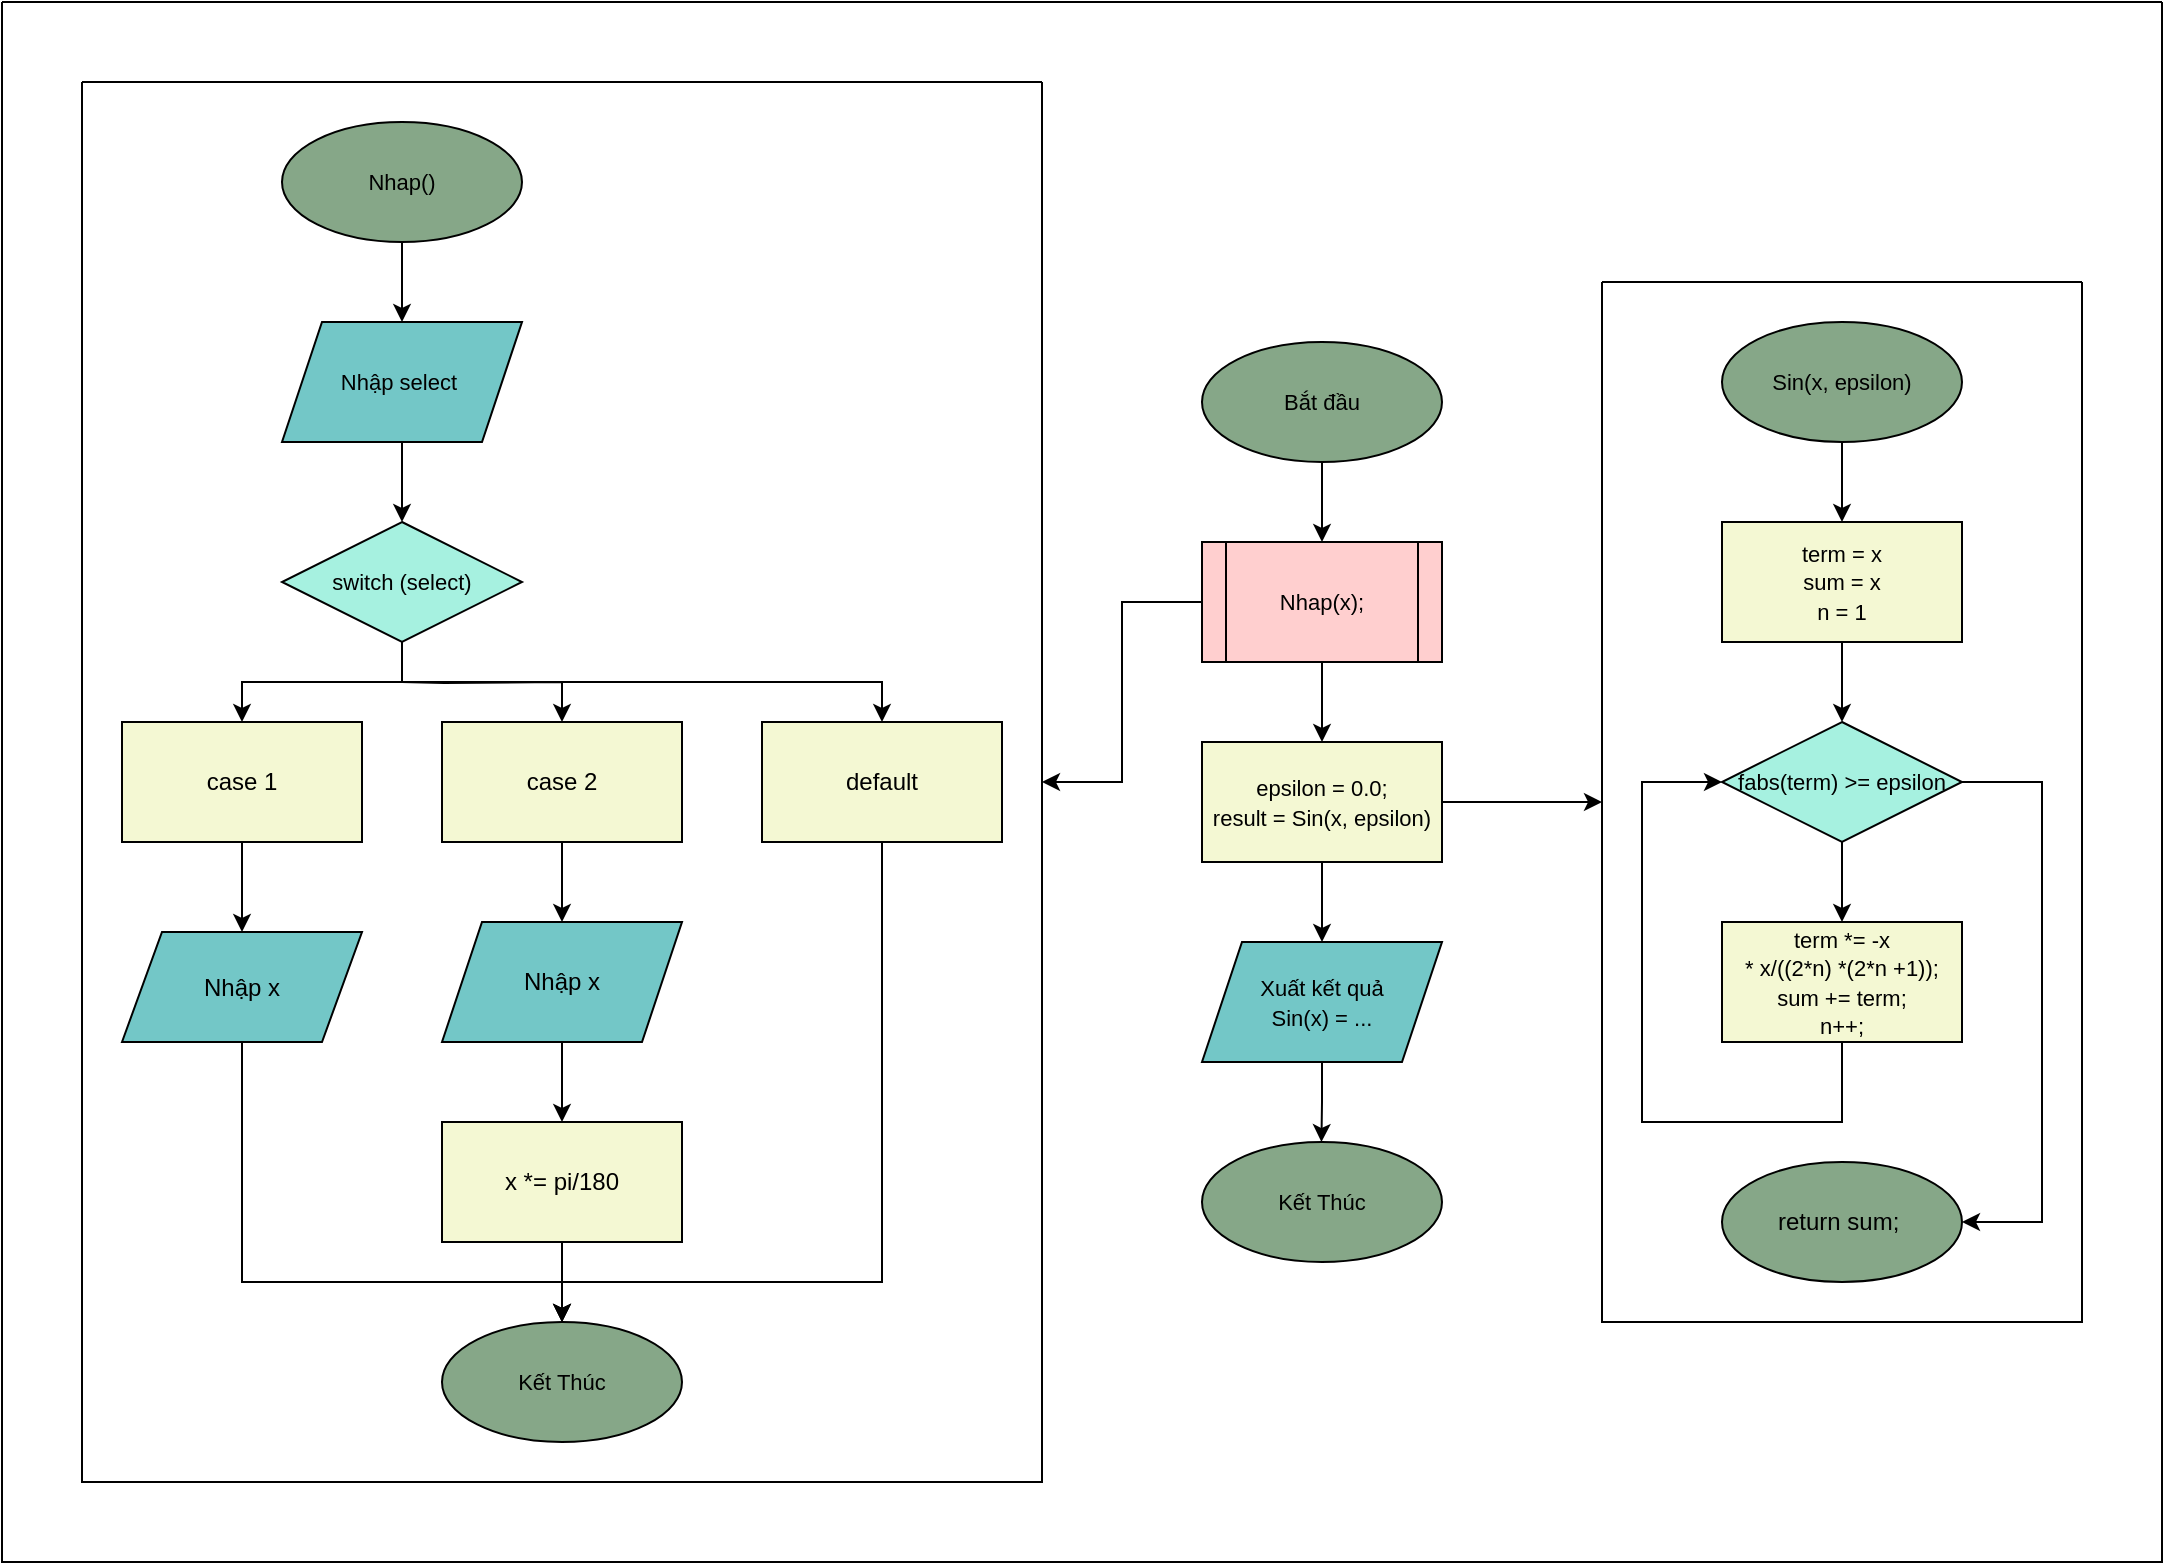 <mxfile version="26.0.16">
  <diagram id="C5RBs43oDa-KdzZeNtuy" name="Page-1">
    <mxGraphModel dx="1674" dy="837" grid="1" gridSize="10" guides="1" tooltips="1" connect="1" arrows="1" fold="1" page="1" pageScale="1" pageWidth="827" pageHeight="1169" math="0" shadow="0">
      <root>
        <mxCell id="WIyWlLk6GJQsqaUBKTNV-0" />
        <mxCell id="WIyWlLk6GJQsqaUBKTNV-1" parent="WIyWlLk6GJQsqaUBKTNV-0" />
        <mxCell id="sSkJR9nUIrRK-KmC8M2a-9" style="edgeStyle=orthogonalEdgeStyle;rounded=0;orthogonalLoop=1;jettySize=auto;html=1;exitX=0;exitY=0.5;exitDx=0;exitDy=0;" edge="1" parent="WIyWlLk6GJQsqaUBKTNV-1" source="qVkOWVs69eYgjv4Qx2z5-2" target="sSkJR9nUIrRK-KmC8M2a-4">
          <mxGeometry relative="1" as="geometry" />
        </mxCell>
        <mxCell id="qVkOWVs69eYgjv4Qx2z5-13" style="edgeStyle=orthogonalEdgeStyle;rounded=0;orthogonalLoop=1;jettySize=auto;html=1;exitX=0.5;exitY=1;exitDx=0;exitDy=0;entryX=0.5;entryY=0;entryDx=0;entryDy=0;fontFamily=Helvetica;fontSize=12;fontColor=default;" parent="WIyWlLk6GJQsqaUBKTNV-1" source="qVkOWVs69eYgjv4Qx2z5-7" target="qVkOWVs69eYgjv4Qx2z5-8" edge="1">
          <mxGeometry relative="1" as="geometry" />
        </mxCell>
        <mxCell id="qVkOWVs69eYgjv4Qx2z5-7" value="&lt;font style=&quot;font-size: 11px;&quot;&gt;Nhap()&lt;/font&gt;" style="ellipse;whiteSpace=wrap;html=1;rounded=0;strokeColor=default;align=center;verticalAlign=middle;fontFamily=Helvetica;fontSize=12;fontColor=default;fillColor=light-dark(#86A788,var(--ge-dark-color, #121212));" parent="WIyWlLk6GJQsqaUBKTNV-1" vertex="1">
          <mxGeometry x="150" y="160" width="120" height="60" as="geometry" />
        </mxCell>
        <mxCell id="qVkOWVs69eYgjv4Qx2z5-15" style="edgeStyle=orthogonalEdgeStyle;rounded=0;orthogonalLoop=1;jettySize=auto;html=1;exitX=0.5;exitY=1;exitDx=0;exitDy=0;entryX=0.5;entryY=0;entryDx=0;entryDy=0;fontFamily=Helvetica;fontSize=12;fontColor=default;" parent="WIyWlLk6GJQsqaUBKTNV-1" source="qVkOWVs69eYgjv4Qx2z5-8" target="qVkOWVs69eYgjv4Qx2z5-14" edge="1">
          <mxGeometry relative="1" as="geometry" />
        </mxCell>
        <mxCell id="qVkOWVs69eYgjv4Qx2z5-8" value="&lt;font style=&quot;font-size: 11px;&quot;&gt;Nhập select&amp;nbsp;&lt;/font&gt;" style="shape=parallelogram;perimeter=parallelogramPerimeter;whiteSpace=wrap;html=1;fixedSize=1;rounded=0;strokeColor=default;align=center;verticalAlign=middle;fontFamily=Helvetica;fontSize=12;fontColor=default;fillColor=light-dark(#73C7C7,var(--ge-dark-color, #121212));" parent="WIyWlLk6GJQsqaUBKTNV-1" vertex="1">
          <mxGeometry x="150" y="260" width="120" height="60" as="geometry" />
        </mxCell>
        <mxCell id="qVkOWVs69eYgjv4Qx2z5-19" style="edgeStyle=orthogonalEdgeStyle;rounded=0;orthogonalLoop=1;jettySize=auto;html=1;exitX=0.5;exitY=1;exitDx=0;exitDy=0;entryX=0.5;entryY=0;entryDx=0;entryDy=0;fontFamily=Helvetica;fontSize=12;fontColor=default;" parent="WIyWlLk6GJQsqaUBKTNV-1" source="qVkOWVs69eYgjv4Qx2z5-14" target="qVkOWVs69eYgjv4Qx2z5-17" edge="1">
          <mxGeometry relative="1" as="geometry" />
        </mxCell>
        <mxCell id="qVkOWVs69eYgjv4Qx2z5-20" style="edgeStyle=orthogonalEdgeStyle;rounded=0;orthogonalLoop=1;jettySize=auto;html=1;fontFamily=Helvetica;fontSize=12;fontColor=default;" parent="WIyWlLk6GJQsqaUBKTNV-1" target="qVkOWVs69eYgjv4Qx2z5-18" edge="1">
          <mxGeometry relative="1" as="geometry">
            <mxPoint x="210" y="440" as="sourcePoint" />
          </mxGeometry>
        </mxCell>
        <mxCell id="qVkOWVs69eYgjv4Qx2z5-31" style="edgeStyle=orthogonalEdgeStyle;rounded=0;orthogonalLoop=1;jettySize=auto;html=1;exitX=0.5;exitY=1;exitDx=0;exitDy=0;fontFamily=Helvetica;fontSize=12;fontColor=default;" parent="WIyWlLk6GJQsqaUBKTNV-1" source="qVkOWVs69eYgjv4Qx2z5-14" target="qVkOWVs69eYgjv4Qx2z5-28" edge="1">
          <mxGeometry relative="1" as="geometry" />
        </mxCell>
        <mxCell id="qVkOWVs69eYgjv4Qx2z5-14" value="&lt;font style=&quot;font-size: 11px;&quot;&gt;switch (select)&lt;/font&gt;" style="rhombus;whiteSpace=wrap;html=1;rounded=0;strokeColor=default;align=center;verticalAlign=middle;fontFamily=Helvetica;fontSize=12;fontColor=default;fillColor=light-dark(#A6F1E0,var(--ge-dark-color, #121212));" parent="WIyWlLk6GJQsqaUBKTNV-1" vertex="1">
          <mxGeometry x="150" y="360" width="120" height="60" as="geometry" />
        </mxCell>
        <mxCell id="qVkOWVs69eYgjv4Qx2z5-16" style="edgeStyle=orthogonalEdgeStyle;rounded=0;orthogonalLoop=1;jettySize=auto;html=1;exitX=0.5;exitY=1;exitDx=0;exitDy=0;fontFamily=Helvetica;fontSize=12;fontColor=default;" parent="WIyWlLk6GJQsqaUBKTNV-1" source="qVkOWVs69eYgjv4Qx2z5-14" target="qVkOWVs69eYgjv4Qx2z5-14" edge="1">
          <mxGeometry relative="1" as="geometry" />
        </mxCell>
        <mxCell id="qVkOWVs69eYgjv4Qx2z5-24" style="edgeStyle=orthogonalEdgeStyle;rounded=0;orthogonalLoop=1;jettySize=auto;html=1;exitX=0.5;exitY=1;exitDx=0;exitDy=0;entryX=0.5;entryY=0;entryDx=0;entryDy=0;fontFamily=Helvetica;fontSize=12;fontColor=default;" parent="WIyWlLk6GJQsqaUBKTNV-1" source="qVkOWVs69eYgjv4Qx2z5-17" target="qVkOWVs69eYgjv4Qx2z5-22" edge="1">
          <mxGeometry relative="1" as="geometry" />
        </mxCell>
        <mxCell id="qVkOWVs69eYgjv4Qx2z5-17" value="case 1" style="rounded=0;whiteSpace=wrap;html=1;strokeColor=default;align=center;verticalAlign=middle;fontFamily=Helvetica;fontSize=12;fontColor=default;fillColor=light-dark(#F4F8D3,var(--ge-dark-color, #121212));" parent="WIyWlLk6GJQsqaUBKTNV-1" vertex="1">
          <mxGeometry x="70" y="460" width="120" height="60" as="geometry" />
        </mxCell>
        <mxCell id="qVkOWVs69eYgjv4Qx2z5-25" style="edgeStyle=orthogonalEdgeStyle;rounded=0;orthogonalLoop=1;jettySize=auto;html=1;exitX=0.5;exitY=1;exitDx=0;exitDy=0;entryX=0.5;entryY=0;entryDx=0;entryDy=0;fontFamily=Helvetica;fontSize=12;fontColor=default;" parent="WIyWlLk6GJQsqaUBKTNV-1" source="qVkOWVs69eYgjv4Qx2z5-18" target="qVkOWVs69eYgjv4Qx2z5-23" edge="1">
          <mxGeometry relative="1" as="geometry" />
        </mxCell>
        <mxCell id="qVkOWVs69eYgjv4Qx2z5-18" value="case 2" style="rounded=0;whiteSpace=wrap;html=1;strokeColor=default;align=center;verticalAlign=middle;fontFamily=Helvetica;fontSize=12;fontColor=default;fillColor=light-dark(#F4F8D3,#000000);" parent="WIyWlLk6GJQsqaUBKTNV-1" vertex="1">
          <mxGeometry x="230" y="460" width="120" height="60" as="geometry" />
        </mxCell>
        <mxCell id="qVkOWVs69eYgjv4Qx2z5-45" style="edgeStyle=orthogonalEdgeStyle;rounded=0;orthogonalLoop=1;jettySize=auto;html=1;exitX=0.5;exitY=1;exitDx=0;exitDy=0;entryX=0.5;entryY=0;entryDx=0;entryDy=0;fontFamily=Helvetica;fontSize=12;fontColor=default;" parent="WIyWlLk6GJQsqaUBKTNV-1" source="qVkOWVs69eYgjv4Qx2z5-22" target="qVkOWVs69eYgjv4Qx2z5-32" edge="1">
          <mxGeometry relative="1" as="geometry">
            <Array as="points">
              <mxPoint x="130" y="740" />
              <mxPoint x="290" y="740" />
            </Array>
          </mxGeometry>
        </mxCell>
        <mxCell id="qVkOWVs69eYgjv4Qx2z5-22" value="Nhập x" style="shape=parallelogram;perimeter=parallelogramPerimeter;whiteSpace=wrap;html=1;fixedSize=1;rounded=0;strokeColor=default;align=center;verticalAlign=middle;fontFamily=Helvetica;fontSize=12;fontColor=default;fillColor=light-dark(#73C7C7,#000000);" parent="WIyWlLk6GJQsqaUBKTNV-1" vertex="1">
          <mxGeometry x="70" y="565" width="120" height="55" as="geometry" />
        </mxCell>
        <mxCell id="qVkOWVs69eYgjv4Qx2z5-27" style="edgeStyle=orthogonalEdgeStyle;rounded=0;orthogonalLoop=1;jettySize=auto;html=1;exitX=0.5;exitY=1;exitDx=0;exitDy=0;entryX=0.5;entryY=0;entryDx=0;entryDy=0;fontFamily=Helvetica;fontSize=12;fontColor=default;" parent="WIyWlLk6GJQsqaUBKTNV-1" source="qVkOWVs69eYgjv4Qx2z5-23" target="qVkOWVs69eYgjv4Qx2z5-26" edge="1">
          <mxGeometry relative="1" as="geometry" />
        </mxCell>
        <mxCell id="qVkOWVs69eYgjv4Qx2z5-23" value="Nhập x" style="shape=parallelogram;perimeter=parallelogramPerimeter;whiteSpace=wrap;html=1;fixedSize=1;rounded=0;strokeColor=default;align=center;verticalAlign=middle;fontFamily=Helvetica;fontSize=12;fontColor=default;fillColor=light-dark(#73C7C7,#000000);" parent="WIyWlLk6GJQsqaUBKTNV-1" vertex="1">
          <mxGeometry x="230" y="560" width="120" height="60" as="geometry" />
        </mxCell>
        <mxCell id="qVkOWVs69eYgjv4Qx2z5-43" style="edgeStyle=orthogonalEdgeStyle;rounded=0;orthogonalLoop=1;jettySize=auto;html=1;exitX=0.5;exitY=1;exitDx=0;exitDy=0;entryX=0.5;entryY=0;entryDx=0;entryDy=0;fontFamily=Helvetica;fontSize=12;fontColor=default;" parent="WIyWlLk6GJQsqaUBKTNV-1" source="qVkOWVs69eYgjv4Qx2z5-26" target="qVkOWVs69eYgjv4Qx2z5-32" edge="1">
          <mxGeometry relative="1" as="geometry" />
        </mxCell>
        <mxCell id="qVkOWVs69eYgjv4Qx2z5-26" value="x *= pi/180" style="whiteSpace=wrap;html=1;rounded=0;strokeColor=default;align=center;verticalAlign=middle;fontFamily=Helvetica;fontSize=12;fontColor=default;fillColor=light-dark(#F4F8D3,#000000);" parent="WIyWlLk6GJQsqaUBKTNV-1" vertex="1">
          <mxGeometry x="230" y="660" width="120" height="60" as="geometry" />
        </mxCell>
        <mxCell id="qVkOWVs69eYgjv4Qx2z5-44" style="edgeStyle=orthogonalEdgeStyle;rounded=0;orthogonalLoop=1;jettySize=auto;html=1;exitX=0.5;exitY=1;exitDx=0;exitDy=0;entryX=0.5;entryY=0;entryDx=0;entryDy=0;fontFamily=Helvetica;fontSize=12;fontColor=default;" parent="WIyWlLk6GJQsqaUBKTNV-1" source="qVkOWVs69eYgjv4Qx2z5-28" target="qVkOWVs69eYgjv4Qx2z5-32" edge="1">
          <mxGeometry relative="1" as="geometry">
            <Array as="points">
              <mxPoint x="450" y="740" />
              <mxPoint x="290" y="740" />
            </Array>
          </mxGeometry>
        </mxCell>
        <mxCell id="qVkOWVs69eYgjv4Qx2z5-28" value="default" style="rounded=0;whiteSpace=wrap;html=1;strokeColor=default;align=center;verticalAlign=middle;fontFamily=Helvetica;fontSize=12;fontColor=default;fillColor=light-dark(#F4F8D3,#000000);" parent="WIyWlLk6GJQsqaUBKTNV-1" vertex="1">
          <mxGeometry x="390" y="460" width="120" height="60" as="geometry" />
        </mxCell>
        <mxCell id="qVkOWVs69eYgjv4Qx2z5-32" value="&lt;font style=&quot;font-size: 11px;&quot;&gt;Kết Thúc&lt;/font&gt;" style="ellipse;whiteSpace=wrap;html=1;fillColor=light-dark(#86A788,#000000);" parent="WIyWlLk6GJQsqaUBKTNV-1" vertex="1">
          <mxGeometry x="230" y="760" width="120" height="60" as="geometry" />
        </mxCell>
        <mxCell id="sSkJR9nUIrRK-KmC8M2a-4" value="" style="swimlane;startSize=0;" vertex="1" parent="WIyWlLk6GJQsqaUBKTNV-1">
          <mxGeometry x="50" y="140" width="480" height="700" as="geometry" />
        </mxCell>
        <mxCell id="sSkJR9nUIrRK-KmC8M2a-11" value="" style="swimlane;startSize=0;" vertex="1" parent="WIyWlLk6GJQsqaUBKTNV-1">
          <mxGeometry x="10" y="100" width="1080" height="780" as="geometry" />
        </mxCell>
        <mxCell id="NNOHxpy41D4RNwcs7YqX-10" style="edgeStyle=orthogonalEdgeStyle;rounded=0;orthogonalLoop=1;jettySize=auto;html=1;exitX=0.5;exitY=1;exitDx=0;exitDy=0;entryX=0.5;entryY=0;entryDx=0;entryDy=0;" parent="sSkJR9nUIrRK-KmC8M2a-11" source="NNOHxpy41D4RNwcs7YqX-1" edge="1">
          <mxGeometry relative="1" as="geometry">
            <mxPoint x="660" y="270" as="targetPoint" />
            <Array as="points">
              <mxPoint x="660" y="250" />
              <mxPoint x="660" y="250" />
            </Array>
          </mxGeometry>
        </mxCell>
        <mxCell id="NNOHxpy41D4RNwcs7YqX-1" value="&lt;font style=&quot;font-size: 11px;&quot;&gt;Bắt đầu&lt;/font&gt;" style="ellipse;whiteSpace=wrap;html=1;fillColor=light-dark(#86A788,#000000);" parent="sSkJR9nUIrRK-KmC8M2a-11" vertex="1">
          <mxGeometry x="600" y="170" width="120" height="60" as="geometry" />
        </mxCell>
        <mxCell id="TGARpY4S03guAWFJ-hCr-9" value="&lt;font style=&quot;font-size: 11px;&quot;&gt;Kết Thúc&lt;/font&gt;" style="ellipse;whiteSpace=wrap;html=1;fillColor=light-dark(#86A788,#000000);" parent="sSkJR9nUIrRK-KmC8M2a-11" vertex="1">
          <mxGeometry x="600" y="570" width="120" height="60" as="geometry" />
        </mxCell>
        <mxCell id="qVkOWVs69eYgjv4Qx2z5-5" style="edgeStyle=orthogonalEdgeStyle;rounded=0;orthogonalLoop=1;jettySize=auto;html=1;exitX=0.5;exitY=1;exitDx=0;exitDy=0;fontFamily=Helvetica;fontSize=12;fontColor=default;" parent="sSkJR9nUIrRK-KmC8M2a-11" source="qVkOWVs69eYgjv4Qx2z5-2" target="qVkOWVs69eYgjv4Qx2z5-4" edge="1">
          <mxGeometry relative="1" as="geometry" />
        </mxCell>
        <mxCell id="qVkOWVs69eYgjv4Qx2z5-2" value="&lt;font style=&quot;font-size: 11px;&quot;&gt;Nhap(x);&lt;/font&gt;" style="shape=process;whiteSpace=wrap;html=1;backgroundOutline=1;rounded=0;strokeColor=default;align=center;verticalAlign=middle;fontFamily=Helvetica;fontSize=12;fontColor=default;fillColor=light-dark(#FFCFCF,var(--ge-dark-color, #121212));" parent="sSkJR9nUIrRK-KmC8M2a-11" vertex="1">
          <mxGeometry x="600" y="270" width="120" height="60" as="geometry" />
        </mxCell>
        <mxCell id="qVkOWVs69eYgjv4Qx2z5-11" style="edgeStyle=orthogonalEdgeStyle;rounded=0;orthogonalLoop=1;jettySize=auto;html=1;exitX=0.5;exitY=1;exitDx=0;exitDy=0;entryX=0.5;entryY=0;entryDx=0;entryDy=0;fontFamily=Helvetica;fontSize=12;fontColor=default;" parent="sSkJR9nUIrRK-KmC8M2a-11" source="qVkOWVs69eYgjv4Qx2z5-4" target="qVkOWVs69eYgjv4Qx2z5-10" edge="1">
          <mxGeometry relative="1" as="geometry" />
        </mxCell>
        <mxCell id="qVkOWVs69eYgjv4Qx2z5-4" value="&lt;font style=&quot;font-size: 11px;&quot;&gt;&lt;font style=&quot;&quot;&gt;epsilon = 0.0&lt;/font&gt;&lt;font style=&quot;&quot;&gt;;&lt;/font&gt;&lt;/font&gt;&lt;div&gt;&lt;font style=&quot;font-size: 11px;&quot;&gt;result = Sin(x, epsilon)&lt;/font&gt;&lt;/div&gt;" style="rounded=0;whiteSpace=wrap;html=1;strokeColor=default;align=center;verticalAlign=middle;fontFamily=Helvetica;fontSize=12;fontColor=default;fillColor=light-dark(#F4F8D3,#000000);" parent="sSkJR9nUIrRK-KmC8M2a-11" vertex="1">
          <mxGeometry x="600" y="370" width="120" height="60" as="geometry" />
        </mxCell>
        <mxCell id="qVkOWVs69eYgjv4Qx2z5-12" style="edgeStyle=orthogonalEdgeStyle;rounded=0;orthogonalLoop=1;jettySize=auto;html=1;exitX=0.5;exitY=1;exitDx=0;exitDy=0;fontFamily=Helvetica;fontSize=12;fontColor=default;" parent="sSkJR9nUIrRK-KmC8M2a-11" source="qVkOWVs69eYgjv4Qx2z5-10" edge="1">
          <mxGeometry relative="1" as="geometry">
            <mxPoint x="659.724" y="570" as="targetPoint" />
          </mxGeometry>
        </mxCell>
        <mxCell id="qVkOWVs69eYgjv4Qx2z5-10" value="&lt;font style=&quot;font-size: 11px;&quot;&gt;Xuất kết quả&lt;br&gt;Sin(x) = ...&lt;/font&gt;" style="shape=parallelogram;perimeter=parallelogramPerimeter;whiteSpace=wrap;html=1;fixedSize=1;rounded=0;strokeColor=default;align=center;verticalAlign=middle;fontFamily=Helvetica;fontSize=12;fontColor=default;fillColor=light-dark(#73C7C7,#000000);" parent="sSkJR9nUIrRK-KmC8M2a-11" vertex="1">
          <mxGeometry x="600" y="470" width="120" height="60" as="geometry" />
        </mxCell>
        <mxCell id="qVkOWVs69eYgjv4Qx2z5-49" style="edgeStyle=orthogonalEdgeStyle;rounded=0;orthogonalLoop=1;jettySize=auto;html=1;exitX=0.5;exitY=1;exitDx=0;exitDy=0;entryX=0.5;entryY=0;entryDx=0;entryDy=0;fontFamily=Helvetica;fontSize=12;fontColor=default;" parent="sSkJR9nUIrRK-KmC8M2a-11" source="qVkOWVs69eYgjv4Qx2z5-47" target="qVkOWVs69eYgjv4Qx2z5-48" edge="1">
          <mxGeometry relative="1" as="geometry" />
        </mxCell>
        <mxCell id="qVkOWVs69eYgjv4Qx2z5-47" value="&lt;font style=&quot;font-size: 11px;&quot;&gt;Sin(x, epsilon)&lt;/font&gt;" style="ellipse;whiteSpace=wrap;html=1;rounded=0;strokeColor=default;align=center;verticalAlign=middle;fontFamily=Helvetica;fontSize=12;fontColor=default;fillColor=light-dark(#86A788,#000000);" parent="sSkJR9nUIrRK-KmC8M2a-11" vertex="1">
          <mxGeometry x="860" y="160" width="120" height="60" as="geometry" />
        </mxCell>
        <mxCell id="qVkOWVs69eYgjv4Qx2z5-59" style="edgeStyle=orthogonalEdgeStyle;rounded=0;orthogonalLoop=1;jettySize=auto;html=1;exitX=0.5;exitY=1;exitDx=0;exitDy=0;entryX=0.5;entryY=0;entryDx=0;entryDy=0;fontFamily=Helvetica;fontSize=12;fontColor=default;" parent="sSkJR9nUIrRK-KmC8M2a-11" source="qVkOWVs69eYgjv4Qx2z5-48" target="qVkOWVs69eYgjv4Qx2z5-51" edge="1">
          <mxGeometry relative="1" as="geometry" />
        </mxCell>
        <mxCell id="qVkOWVs69eYgjv4Qx2z5-48" value="&lt;font style=&quot;font-size: 11px;&quot;&gt;term = x&lt;/font&gt;&lt;div&gt;&lt;font style=&quot;font-size: 11px;&quot;&gt;sum = x&lt;/font&gt;&lt;/div&gt;&lt;div&gt;&lt;font style=&quot;font-size: 11px;&quot;&gt;n = 1&lt;/font&gt;&lt;/div&gt;" style="rounded=0;whiteSpace=wrap;html=1;strokeColor=default;align=center;verticalAlign=middle;fontFamily=Helvetica;fontSize=12;fontColor=default;fillColor=light-dark(#F4F8D3,#000000);" parent="sSkJR9nUIrRK-KmC8M2a-11" vertex="1">
          <mxGeometry x="860" y="260" width="120" height="60" as="geometry" />
        </mxCell>
        <mxCell id="qVkOWVs69eYgjv4Qx2z5-56" style="edgeStyle=orthogonalEdgeStyle;rounded=0;orthogonalLoop=1;jettySize=auto;html=1;exitX=0.5;exitY=1;exitDx=0;exitDy=0;entryX=0.5;entryY=0;entryDx=0;entryDy=0;fontFamily=Helvetica;fontSize=12;fontColor=default;" parent="sSkJR9nUIrRK-KmC8M2a-11" source="qVkOWVs69eYgjv4Qx2z5-51" target="qVkOWVs69eYgjv4Qx2z5-55" edge="1">
          <mxGeometry relative="1" as="geometry" />
        </mxCell>
        <mxCell id="qVkOWVs69eYgjv4Qx2z5-64" style="edgeStyle=orthogonalEdgeStyle;rounded=0;orthogonalLoop=1;jettySize=auto;html=1;exitX=1;exitY=0.5;exitDx=0;exitDy=0;fontFamily=Helvetica;fontSize=12;fontColor=default;entryX=1;entryY=0.5;entryDx=0;entryDy=0;" parent="sSkJR9nUIrRK-KmC8M2a-11" source="qVkOWVs69eYgjv4Qx2z5-51" target="qVkOWVs69eYgjv4Qx2z5-62" edge="1">
          <mxGeometry relative="1" as="geometry">
            <mxPoint x="1020" y="580" as="targetPoint" />
            <Array as="points">
              <mxPoint x="1020" y="390" />
              <mxPoint x="1020" y="610" />
            </Array>
          </mxGeometry>
        </mxCell>
        <mxCell id="qVkOWVs69eYgjv4Qx2z5-51" value="&lt;font style=&quot;font-size: 11px;&quot;&gt;fabs(term) &amp;gt;= epsilon&lt;/font&gt;" style="rhombus;whiteSpace=wrap;html=1;rounded=0;strokeColor=default;align=center;verticalAlign=middle;fontFamily=Helvetica;fontSize=12;fontColor=default;fillColor=light-dark(#A6F1E0,#000000);" parent="sSkJR9nUIrRK-KmC8M2a-11" vertex="1">
          <mxGeometry x="860" y="360" width="120" height="60" as="geometry" />
        </mxCell>
        <mxCell id="qVkOWVs69eYgjv4Qx2z5-53" style="edgeStyle=orthogonalEdgeStyle;rounded=0;orthogonalLoop=1;jettySize=auto;html=1;exitX=0.5;exitY=1;exitDx=0;exitDy=0;fontFamily=Helvetica;fontSize=12;fontColor=default;" parent="sSkJR9nUIrRK-KmC8M2a-11" source="qVkOWVs69eYgjv4Qx2z5-51" target="qVkOWVs69eYgjv4Qx2z5-51" edge="1">
          <mxGeometry relative="1" as="geometry" />
        </mxCell>
        <mxCell id="qVkOWVs69eYgjv4Qx2z5-54" style="edgeStyle=orthogonalEdgeStyle;rounded=0;orthogonalLoop=1;jettySize=auto;html=1;exitX=0.5;exitY=1;exitDx=0;exitDy=0;fontFamily=Helvetica;fontSize=12;fontColor=default;" parent="sSkJR9nUIrRK-KmC8M2a-11" source="qVkOWVs69eYgjv4Qx2z5-51" target="qVkOWVs69eYgjv4Qx2z5-51" edge="1">
          <mxGeometry relative="1" as="geometry" />
        </mxCell>
        <mxCell id="qVkOWVs69eYgjv4Qx2z5-58" style="edgeStyle=orthogonalEdgeStyle;rounded=0;orthogonalLoop=1;jettySize=auto;html=1;exitX=0.5;exitY=1;exitDx=0;exitDy=0;entryX=0;entryY=0.5;entryDx=0;entryDy=0;fontFamily=Helvetica;fontSize=12;fontColor=default;" parent="sSkJR9nUIrRK-KmC8M2a-11" source="qVkOWVs69eYgjv4Qx2z5-55" target="qVkOWVs69eYgjv4Qx2z5-51" edge="1">
          <mxGeometry relative="1" as="geometry">
            <Array as="points">
              <mxPoint x="920" y="560" />
              <mxPoint x="820" y="560" />
              <mxPoint x="820" y="390" />
            </Array>
          </mxGeometry>
        </mxCell>
        <mxCell id="qVkOWVs69eYgjv4Qx2z5-55" value="&lt;font style=&quot;font-size: 11px;&quot;&gt;term *=&amp;nbsp;-x&lt;/font&gt;&lt;div&gt;&lt;font style=&quot;font-size: 11px;&quot;&gt;* x/((2*n) *(2*n +1));&lt;/font&gt;&lt;div&gt;&lt;font style=&quot;font-size: 11px;&quot;&gt;sum += term;&lt;/font&gt;&lt;/div&gt;&lt;div&gt;&lt;font style=&quot;font-size: 11px;&quot;&gt;n++;&lt;/font&gt;&lt;/div&gt;&lt;/div&gt;" style="rounded=0;whiteSpace=wrap;html=1;strokeColor=default;align=center;verticalAlign=middle;fontFamily=Helvetica;fontSize=12;fontColor=default;fillColor=light-dark(#F4F8D3,#000000);" parent="sSkJR9nUIrRK-KmC8M2a-11" vertex="1">
          <mxGeometry x="860" y="460" width="120" height="60" as="geometry" />
        </mxCell>
        <mxCell id="qVkOWVs69eYgjv4Qx2z5-62" value="return sum;&amp;nbsp;" style="ellipse;whiteSpace=wrap;html=1;rounded=0;strokeColor=default;align=center;verticalAlign=middle;fontFamily=Helvetica;fontSize=12;fontColor=default;fillColor=light-dark(#86A788,#000000);" parent="sSkJR9nUIrRK-KmC8M2a-11" vertex="1">
          <mxGeometry x="860" y="580" width="120" height="60" as="geometry" />
        </mxCell>
        <mxCell id="sSkJR9nUIrRK-KmC8M2a-5" value="" style="swimlane;startSize=0;" vertex="1" parent="sSkJR9nUIrRK-KmC8M2a-11">
          <mxGeometry x="800" y="140" width="240" height="520" as="geometry" />
        </mxCell>
        <mxCell id="sSkJR9nUIrRK-KmC8M2a-10" style="edgeStyle=orthogonalEdgeStyle;rounded=0;orthogonalLoop=1;jettySize=auto;html=1;exitX=1;exitY=0.5;exitDx=0;exitDy=0;entryX=0;entryY=0.5;entryDx=0;entryDy=0;" edge="1" parent="sSkJR9nUIrRK-KmC8M2a-11" source="qVkOWVs69eYgjv4Qx2z5-4" target="sSkJR9nUIrRK-KmC8M2a-5">
          <mxGeometry relative="1" as="geometry" />
        </mxCell>
      </root>
    </mxGraphModel>
  </diagram>
</mxfile>
